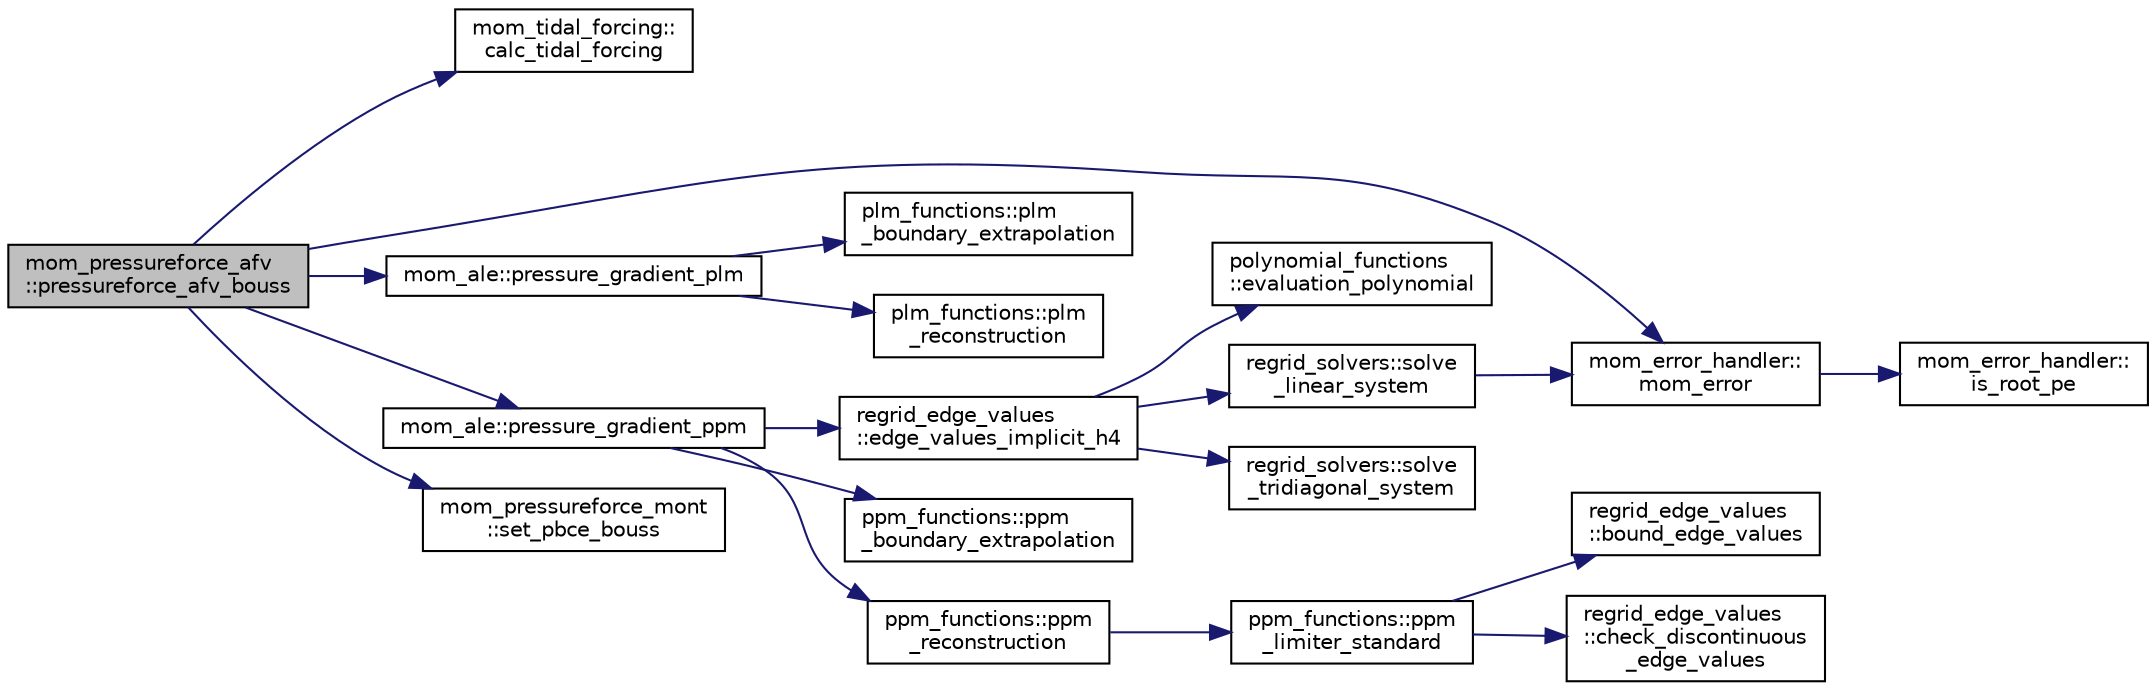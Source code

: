 digraph "mom_pressureforce_afv::pressureforce_afv_bouss"
{
 // INTERACTIVE_SVG=YES
 // LATEX_PDF_SIZE
  edge [fontname="Helvetica",fontsize="10",labelfontname="Helvetica",labelfontsize="10"];
  node [fontname="Helvetica",fontsize="10",shape=record];
  rankdir="LR";
  Node1 [label="mom_pressureforce_afv\l::pressureforce_afv_bouss",height=0.2,width=0.4,color="black", fillcolor="grey75", style="filled", fontcolor="black",tooltip="Boussinesq analytically-integrated finite volume form of pressure gradient."];
  Node1 -> Node2 [color="midnightblue",fontsize="10",style="solid",fontname="Helvetica"];
  Node2 [label="mom_tidal_forcing::\lcalc_tidal_forcing",height=0.2,width=0.4,color="black", fillcolor="white", style="filled",URL="$namespacemom__tidal__forcing.html#a9614ae35fac1d880d5daacbd60f3d47a",tooltip="This subroutine calculates the geopotential anomalies that drive the tides, including self-attraction..."];
  Node1 -> Node3 [color="midnightblue",fontsize="10",style="solid",fontname="Helvetica"];
  Node3 [label="mom_error_handler::\lmom_error",height=0.2,width=0.4,color="black", fillcolor="white", style="filled",URL="$namespacemom__error__handler.html#a460cfb79a06c29fc249952c2a3710d67",tooltip="This provides a convenient interface for writing an mpp_error message with run-time filter based on a..."];
  Node3 -> Node4 [color="midnightblue",fontsize="10",style="solid",fontname="Helvetica"];
  Node4 [label="mom_error_handler::\lis_root_pe",height=0.2,width=0.4,color="black", fillcolor="white", style="filled",URL="$namespacemom__error__handler.html#ad5f00a53059c72fe2332d1436c80ca71",tooltip="This returns .true. if the current PE is the root PE."];
  Node1 -> Node5 [color="midnightblue",fontsize="10",style="solid",fontname="Helvetica"];
  Node5 [label="mom_ale::pressure_gradient_plm",height=0.2,width=0.4,color="black", fillcolor="white", style="filled",URL="$namespacemom__ale.html#a91746417ee4d7c78f6571bf0fed7d46f",tooltip="Use plm reconstruction for pressure gradient (determine edge values) By using a PLM (limited piecewis..."];
  Node5 -> Node6 [color="midnightblue",fontsize="10",style="solid",fontname="Helvetica"];
  Node6 [label="plm_functions::plm\l_boundary_extrapolation",height=0.2,width=0.4,color="black", fillcolor="white", style="filled",URL="$namespaceplm__functions.html#a7e6d6acb77747f967174265a1bf45784",tooltip="Reconstruction by linear polynomials within boundary cells."];
  Node5 -> Node7 [color="midnightblue",fontsize="10",style="solid",fontname="Helvetica"];
  Node7 [label="plm_functions::plm\l_reconstruction",height=0.2,width=0.4,color="black", fillcolor="white", style="filled",URL="$namespaceplm__functions.html#afc5335533d6ae9896bf0d869fa5a25e9",tooltip="Reconstruction by linear polynomials within each cell."];
  Node1 -> Node8 [color="midnightblue",fontsize="10",style="solid",fontname="Helvetica"];
  Node8 [label="mom_ale::pressure_gradient_ppm",height=0.2,width=0.4,color="black", fillcolor="white", style="filled",URL="$namespacemom__ale.html#acf43bf9f59c68caaff5403976c200ba4",tooltip="Use ppm reconstruction for pressure gradient (determine edge values) By using a PPM (limited piecewis..."];
  Node8 -> Node9 [color="midnightblue",fontsize="10",style="solid",fontname="Helvetica"];
  Node9 [label="regrid_edge_values\l::edge_values_implicit_h4",height=0.2,width=0.4,color="black", fillcolor="white", style="filled",URL="$namespaceregrid__edge__values.html#abc05850b69a03244cd7e04e74c48ac92",tooltip="Compute ih4 edge values (implicit fourth order accurate) in the same units as h."];
  Node9 -> Node10 [color="midnightblue",fontsize="10",style="solid",fontname="Helvetica"];
  Node10 [label="polynomial_functions\l::evaluation_polynomial",height=0.2,width=0.4,color="black", fillcolor="white", style="filled",URL="$namespacepolynomial__functions.html#adb2b5d18db527314545e8e21638a2872",tooltip="Pointwise evaluation of a polynomial at x."];
  Node9 -> Node11 [color="midnightblue",fontsize="10",style="solid",fontname="Helvetica"];
  Node11 [label="regrid_solvers::solve\l_linear_system",height=0.2,width=0.4,color="black", fillcolor="white", style="filled",URL="$namespaceregrid__solvers.html#a8130a338b59de62b00f68da4204568ad",tooltip="Solve the linear system AX = B by Gaussian elimination."];
  Node11 -> Node3 [color="midnightblue",fontsize="10",style="solid",fontname="Helvetica"];
  Node9 -> Node12 [color="midnightblue",fontsize="10",style="solid",fontname="Helvetica"];
  Node12 [label="regrid_solvers::solve\l_tridiagonal_system",height=0.2,width=0.4,color="black", fillcolor="white", style="filled",URL="$namespaceregrid__solvers.html#a0d5c3cff8f31429b0a2c6d267e8b345d",tooltip="Solve the tridiagonal system AX = B."];
  Node8 -> Node13 [color="midnightblue",fontsize="10",style="solid",fontname="Helvetica"];
  Node13 [label="ppm_functions::ppm\l_boundary_extrapolation",height=0.2,width=0.4,color="black", fillcolor="white", style="filled",URL="$namespaceppm__functions.html#a47eb8faecb5e25f3939cffa57f9b7cff",tooltip="Reconstruction by parabolas within boundary cells."];
  Node8 -> Node14 [color="midnightblue",fontsize="10",style="solid",fontname="Helvetica"];
  Node14 [label="ppm_functions::ppm\l_reconstruction",height=0.2,width=0.4,color="black", fillcolor="white", style="filled",URL="$namespaceppm__functions.html#a23d5e557ad48883c77429ee9bff8b052",tooltip="Builds quadratic polynomials coefficients from cell mean and edge values."];
  Node14 -> Node15 [color="midnightblue",fontsize="10",style="solid",fontname="Helvetica"];
  Node15 [label="ppm_functions::ppm\l_limiter_standard",height=0.2,width=0.4,color="black", fillcolor="white", style="filled",URL="$namespaceppm__functions.html#a10ee2c234d48b1d9375bcd7deee7be0c",tooltip="Adjusts edge values using the standard PPM limiter (Colella & Woodward, JCP 1984) after first checkin..."];
  Node15 -> Node16 [color="midnightblue",fontsize="10",style="solid",fontname="Helvetica"];
  Node16 [label="regrid_edge_values\l::bound_edge_values",height=0.2,width=0.4,color="black", fillcolor="white", style="filled",URL="$namespaceregrid__edge__values.html#aa3c7ea104f554d508b69efd860fc6b10",tooltip="Bound edge values by neighboring cell averages."];
  Node15 -> Node17 [color="midnightblue",fontsize="10",style="solid",fontname="Helvetica"];
  Node17 [label="regrid_edge_values\l::check_discontinuous\l_edge_values",height=0.2,width=0.4,color="black", fillcolor="white", style="filled",URL="$namespaceregrid__edge__values.html#a4a496536a77bef8467c441731619761d",tooltip="Check discontinuous edge values and replace them with their average if not monotonic."];
  Node1 -> Node18 [color="midnightblue",fontsize="10",style="solid",fontname="Helvetica"];
  Node18 [label="mom_pressureforce_mont\l::set_pbce_bouss",height=0.2,width=0.4,color="black", fillcolor="white", style="filled",URL="$namespacemom__pressureforce__mont.html#a0779efd30a447c2bc20294c46aeea180",tooltip="Determines the partial derivative of the acceleration due to pressure forces with the free surface he..."];
}
